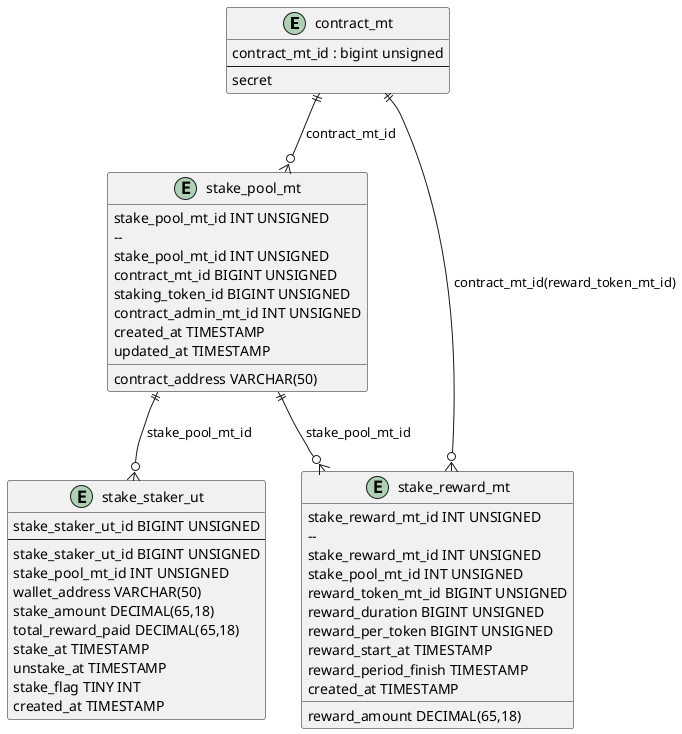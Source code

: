 @startuml
'https://docs.google.com/spreadsheets/d/17_o1Sys_XAPWzm45wTlv57WyS9zAWIb-IyHPZO2fBqE/edit#gid=271782268

entity "contract_mt" as contract_mt {
  contract_mt_id : bigint unsigned
  --
    secret
}

entity "stake_pool_mt" as stake_mt {
 stake_pool_mt_id INT UNSIGNED
  --
 stake_pool_mt_id INT UNSIGNED
 contract_mt_id BIGINT UNSIGNED
 staking_token_id BIGINT UNSIGNED
 contract_admin_mt_id INT UNSIGNED
 contract_address VARCHAR(50)
 created_at TIMESTAMP
 updated_at TIMESTAMP
}

entity "stake_reward_mt" as reward_mt {
 stake_reward_mt_id INT UNSIGNED
  --
 stake_reward_mt_id INT UNSIGNED
 stake_pool_mt_id INT UNSIGNED
 reward_token_mt_id BIGINT UNSIGNED
 reward_amount DECIMAL(65,18)
 reward_duration BIGINT UNSIGNED
 reward_per_token BIGINT UNSIGNED
 reward_start_at TIMESTAMP
 reward_period_finish TIMESTAMP
 created_at TIMESTAMP
}

entity "stake_staker_ut" as stake_ut {
  stake_staker_ut_id BIGINT UNSIGNED
  --
  stake_staker_ut_id BIGINT UNSIGNED
  stake_pool_mt_id INT UNSIGNED
  wallet_address VARCHAR(50)
  stake_amount DECIMAL(65,18)
  total_reward_paid DECIMAL(65,18)
  stake_at TIMESTAMP
  unstake_at TIMESTAMP
  stake_flag TINY INT
  created_at TIMESTAMP
}

'------------------------------------------------------------
contract_mt ||--o{ stake_mt : contract_mt_id
stake_mt ||--o{ reward_mt: stake_pool_mt_id
contract_mt ||--o{ reward_mt: contract_mt_id(reward_token_mt_id)
stake_mt||--o{ stake_ut : stake_pool_mt_id



@enduml